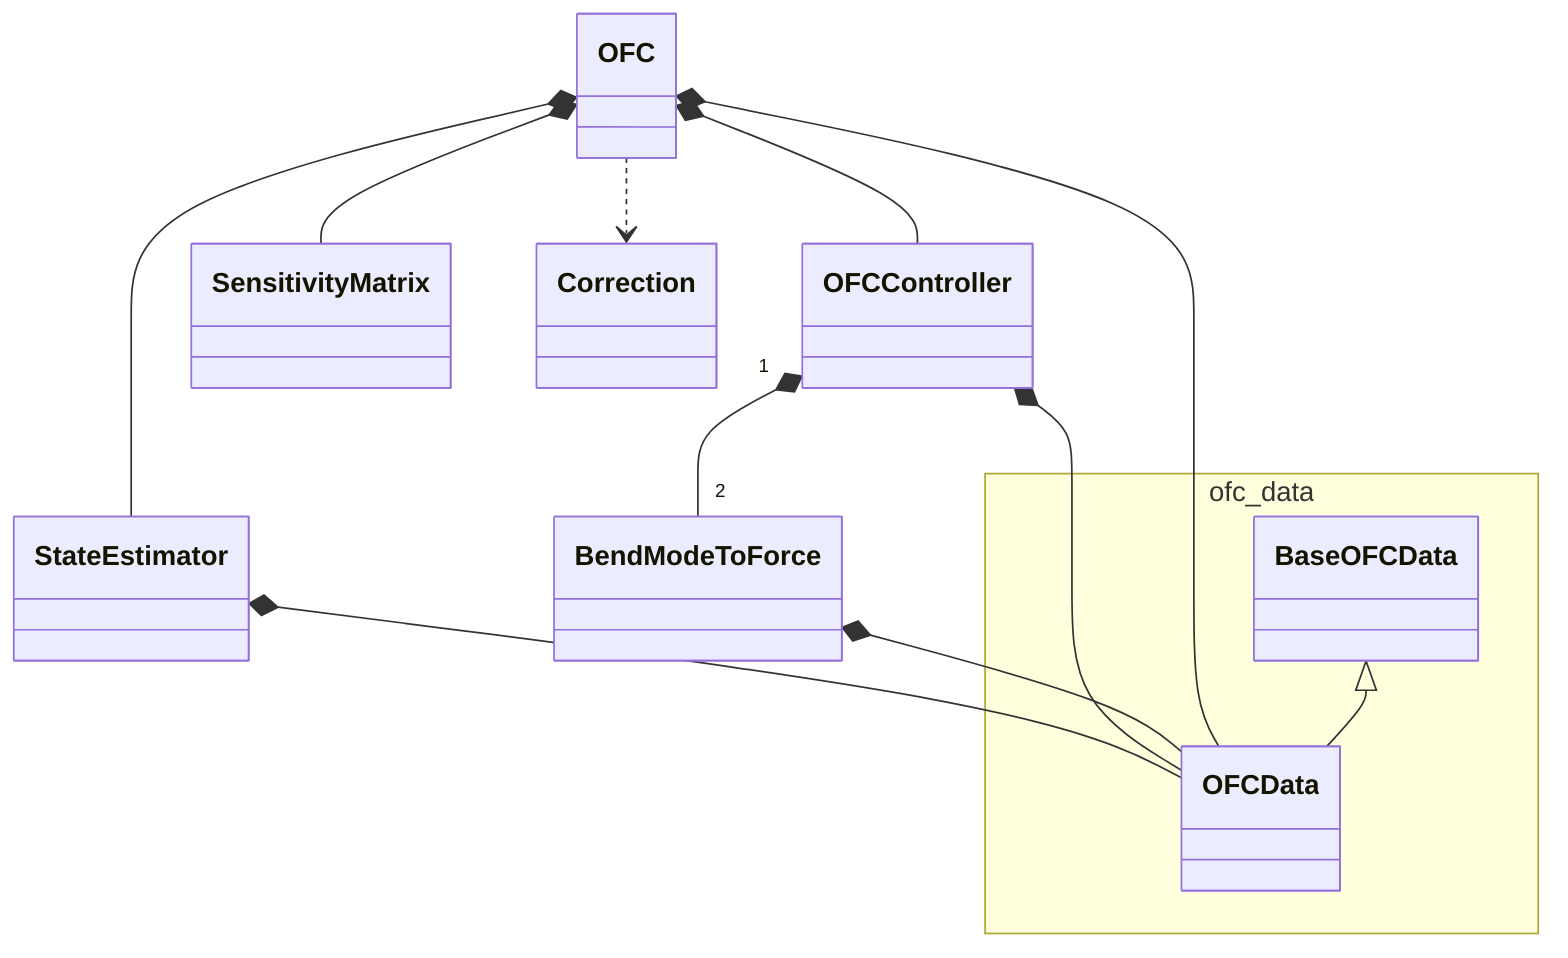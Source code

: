 classDiagram
namespace ofc_data {
  class OFCData
  class BaseOFCData
}

class OFC
StateEstimator *-- OFCData
OFCController *-- OFCData
OFCController "1" *-- "2" BendModeToForce
BendModeToForce *-- OFCData
OFC *-- OFCData
OFC *-- SensitivityMatrix
OFC *-- StateEstimator
OFC *-- OFCController
OFC ..> Correction
BaseOFCData <|-- OFCData